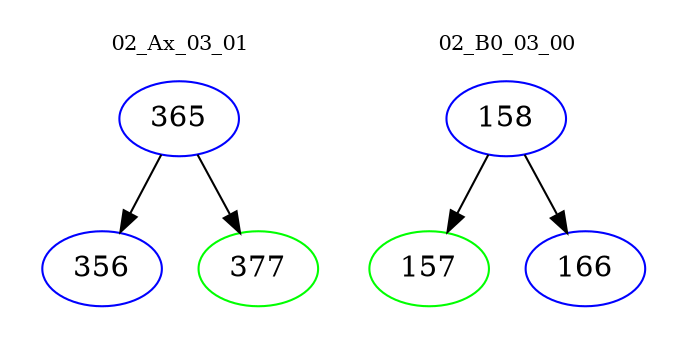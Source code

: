 digraph{
subgraph cluster_0 {
color = white
label = "02_Ax_03_01";
fontsize=10;
T0_365 [label="365", color="blue"]
T0_365 -> T0_356 [color="black"]
T0_356 [label="356", color="blue"]
T0_365 -> T0_377 [color="black"]
T0_377 [label="377", color="green"]
}
subgraph cluster_1 {
color = white
label = "02_B0_03_00";
fontsize=10;
T1_158 [label="158", color="blue"]
T1_158 -> T1_157 [color="black"]
T1_157 [label="157", color="green"]
T1_158 -> T1_166 [color="black"]
T1_166 [label="166", color="blue"]
}
}
